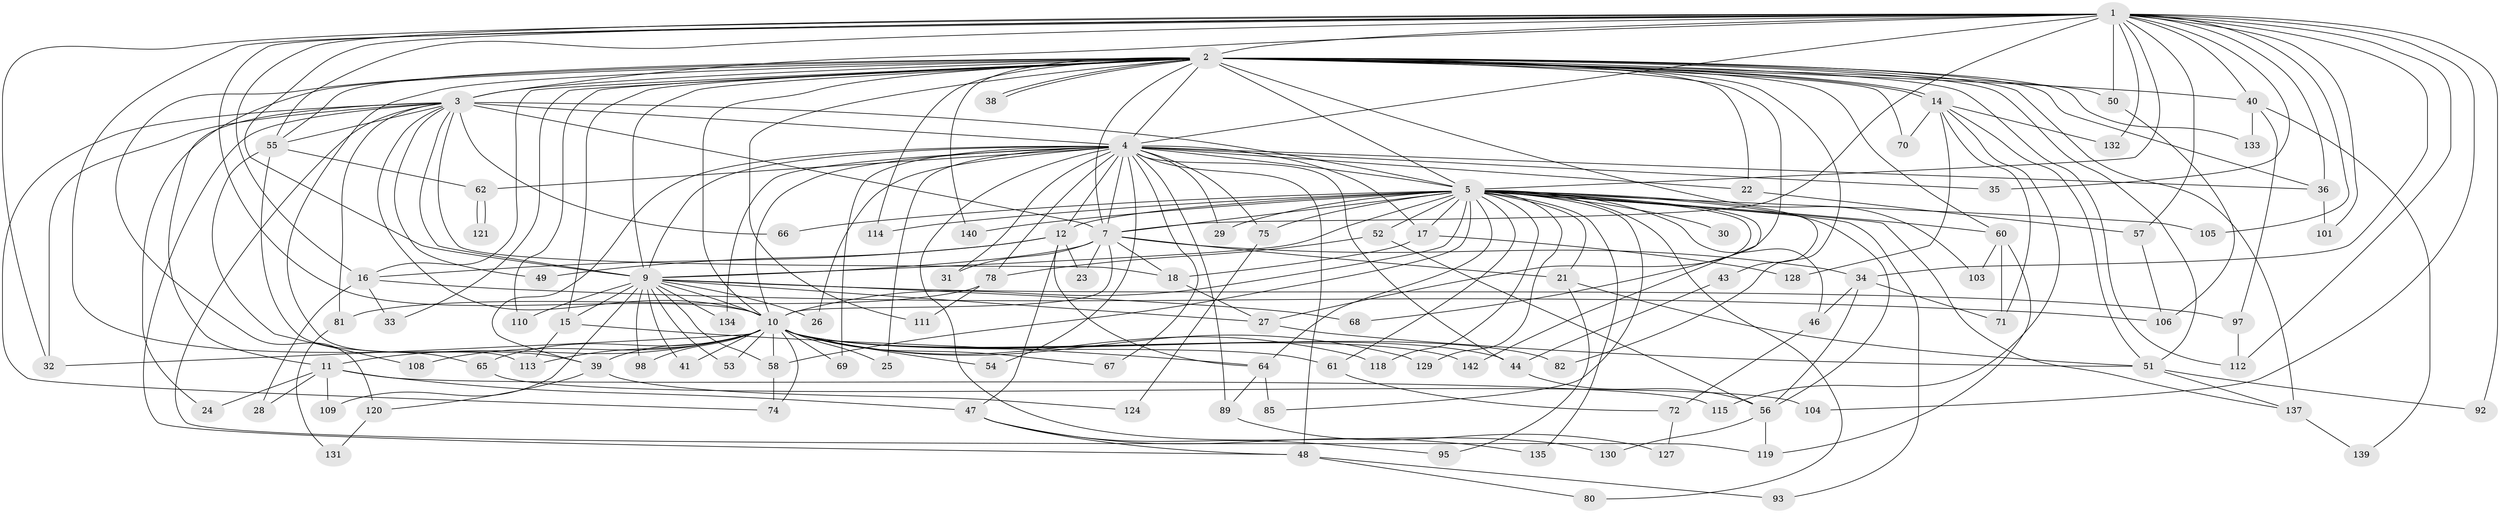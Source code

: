 // Generated by graph-tools (version 1.1) at 2025/23/03/03/25 07:23:43]
// undirected, 106 vertices, 243 edges
graph export_dot {
graph [start="1"]
  node [color=gray90,style=filled];
  1 [super="+125"];
  2 [super="+87"];
  3 [super="+6"];
  4 [super="+19"];
  5 [super="+8"];
  7 [super="+122"];
  9 [super="+13"];
  10 [super="+37"];
  11 [super="+20"];
  12;
  14 [super="+79"];
  15;
  16 [super="+141"];
  17 [super="+83"];
  18;
  21 [super="+102"];
  22;
  23;
  24;
  25;
  26;
  27 [super="+42"];
  28;
  29;
  30;
  31;
  32 [super="+86"];
  33;
  34 [super="+84"];
  35;
  36 [super="+59"];
  38;
  39 [super="+45"];
  40;
  41 [super="+100"];
  43 [super="+76"];
  44;
  46;
  47;
  48 [super="+63"];
  49;
  50 [super="+88"];
  51 [super="+90"];
  52 [super="+94"];
  53;
  54;
  55;
  56 [super="+91"];
  57;
  58 [super="+73"];
  60;
  61;
  62;
  64 [super="+77"];
  65;
  66;
  67;
  68 [super="+107"];
  69;
  70;
  71;
  72;
  74 [super="+99"];
  75;
  78 [super="+96"];
  80;
  81;
  82;
  85;
  89 [super="+126"];
  92;
  93;
  95;
  97;
  98;
  101;
  103;
  104;
  105;
  106 [super="+117"];
  108;
  109;
  110;
  111;
  112 [super="+116"];
  113 [super="+136"];
  114;
  115;
  118;
  119 [super="+123"];
  120;
  121;
  124;
  127;
  128;
  129;
  130;
  131;
  132;
  133;
  134;
  135;
  137 [super="+138"];
  139;
  140;
  142;
  1 -- 2;
  1 -- 3 [weight=2];
  1 -- 4;
  1 -- 5 [weight=2];
  1 -- 7;
  1 -- 9 [weight=2];
  1 -- 10;
  1 -- 16;
  1 -- 32;
  1 -- 34;
  1 -- 35;
  1 -- 40;
  1 -- 50 [weight=2];
  1 -- 57;
  1 -- 92;
  1 -- 101;
  1 -- 104;
  1 -- 105;
  1 -- 132;
  1 -- 55;
  1 -- 112;
  1 -- 36;
  1 -- 39;
  2 -- 3 [weight=2];
  2 -- 4 [weight=2];
  2 -- 5 [weight=2];
  2 -- 7;
  2 -- 9;
  2 -- 10;
  2 -- 14 [weight=2];
  2 -- 14;
  2 -- 15;
  2 -- 16;
  2 -- 22;
  2 -- 24;
  2 -- 33;
  2 -- 36;
  2 -- 38;
  2 -- 38;
  2 -- 40;
  2 -- 50;
  2 -- 55;
  2 -- 60;
  2 -- 68 [weight=2];
  2 -- 70;
  2 -- 82;
  2 -- 103;
  2 -- 110;
  2 -- 111;
  2 -- 112;
  2 -- 113;
  2 -- 114;
  2 -- 120;
  2 -- 133;
  2 -- 140;
  2 -- 51;
  2 -- 137;
  3 -- 4 [weight=2];
  3 -- 5 [weight=4];
  3 -- 7 [weight=2];
  3 -- 9 [weight=2];
  3 -- 10 [weight=2];
  3 -- 11;
  3 -- 48;
  3 -- 49;
  3 -- 55;
  3 -- 66;
  3 -- 74;
  3 -- 119;
  3 -- 32;
  3 -- 81;
  3 -- 18;
  4 -- 5 [weight=2];
  4 -- 7;
  4 -- 9 [weight=2];
  4 -- 10;
  4 -- 12;
  4 -- 17;
  4 -- 22;
  4 -- 25;
  4 -- 26;
  4 -- 29;
  4 -- 31;
  4 -- 35;
  4 -- 39;
  4 -- 44;
  4 -- 48;
  4 -- 54;
  4 -- 62;
  4 -- 67;
  4 -- 69;
  4 -- 75;
  4 -- 78 [weight=2];
  4 -- 89 [weight=2];
  4 -- 134;
  4 -- 130;
  4 -- 36;
  5 -- 7 [weight=2];
  5 -- 9 [weight=2];
  5 -- 10 [weight=2];
  5 -- 30 [weight=2];
  5 -- 64;
  5 -- 75;
  5 -- 85;
  5 -- 93;
  5 -- 142;
  5 -- 129;
  5 -- 135;
  5 -- 137;
  5 -- 12;
  5 -- 140;
  5 -- 66;
  5 -- 17;
  5 -- 80;
  5 -- 21;
  5 -- 27;
  5 -- 29;
  5 -- 105;
  5 -- 43;
  5 -- 46;
  5 -- 114;
  5 -- 52;
  5 -- 118;
  5 -- 60;
  5 -- 61;
  5 -- 56;
  5 -- 58;
  7 -- 9 [weight=2];
  7 -- 10;
  7 -- 18;
  7 -- 21;
  7 -- 23;
  7 -- 31;
  7 -- 34;
  9 -- 10 [weight=2];
  9 -- 15;
  9 -- 26;
  9 -- 41 [weight=2];
  9 -- 53;
  9 -- 58;
  9 -- 68;
  9 -- 97;
  9 -- 109;
  9 -- 98;
  9 -- 134;
  9 -- 110;
  9 -- 27;
  10 -- 11;
  10 -- 25;
  10 -- 39;
  10 -- 44;
  10 -- 53;
  10 -- 54;
  10 -- 61;
  10 -- 65;
  10 -- 67;
  10 -- 82;
  10 -- 108;
  10 -- 113;
  10 -- 118;
  10 -- 129;
  10 -- 142;
  10 -- 98;
  10 -- 58;
  10 -- 69;
  10 -- 41;
  10 -- 74;
  10 -- 32;
  11 -- 24;
  11 -- 28;
  11 -- 115;
  11 -- 109;
  11 -- 47;
  12 -- 23;
  12 -- 47;
  12 -- 49;
  12 -- 64;
  12 -- 16;
  14 -- 51;
  14 -- 70;
  14 -- 71;
  14 -- 132;
  14 -- 128;
  14 -- 115;
  15 -- 113;
  15 -- 64;
  16 -- 28;
  16 -- 33;
  16 -- 106;
  17 -- 128;
  17 -- 18;
  18 -- 27;
  21 -- 95;
  21 -- 51;
  22 -- 57;
  27 -- 51;
  34 -- 46;
  34 -- 56;
  34 -- 71;
  36 -- 101;
  39 -- 120;
  39 -- 124;
  40 -- 97;
  40 -- 133;
  40 -- 139;
  43 -- 44;
  44 -- 56;
  46 -- 72;
  47 -- 95;
  47 -- 135;
  47 -- 48;
  48 -- 80;
  48 -- 93;
  50 -- 106;
  51 -- 92;
  51 -- 137;
  52 -- 78;
  52 -- 56;
  55 -- 62;
  55 -- 65;
  55 -- 108;
  56 -- 130;
  56 -- 119;
  57 -- 106;
  58 -- 74;
  60 -- 71;
  60 -- 103;
  60 -- 119;
  61 -- 72;
  62 -- 121;
  62 -- 121;
  64 -- 85;
  64 -- 89;
  65 -- 104;
  72 -- 127;
  75 -- 124;
  78 -- 81;
  78 -- 111;
  81 -- 131;
  89 -- 127;
  97 -- 112;
  120 -- 131;
  137 -- 139;
}
